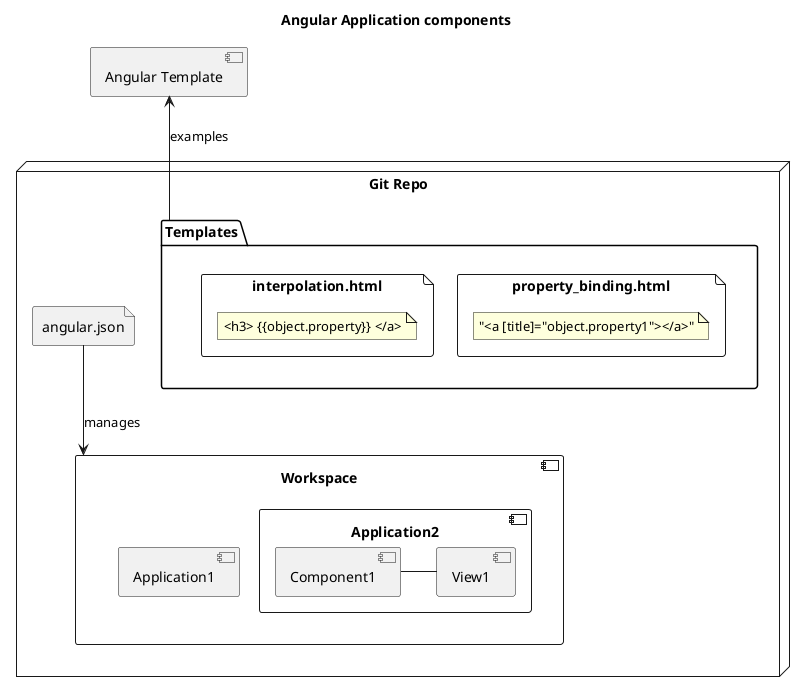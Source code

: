@startuml

title Angular Application components

component "Angular Template" as AT

node "Git Repo" {
	file angular.json
	component Workspace {
    	[Application1]
    	component Application2 {
    		[Component1] - [View1]
    	}
    }

    angular.json -down-> Workspace: manages

	package Templates {
		file property_binding.html {
                		note as C
                			"<a [title]="object.property1"></a>"
                		end note
            	}

		file interpolation.html {
			note as eiN
				<h3> {{object.property}} </a>
			end note
		}
	}

	Templates -up-> AT: examples

}


@enduml
